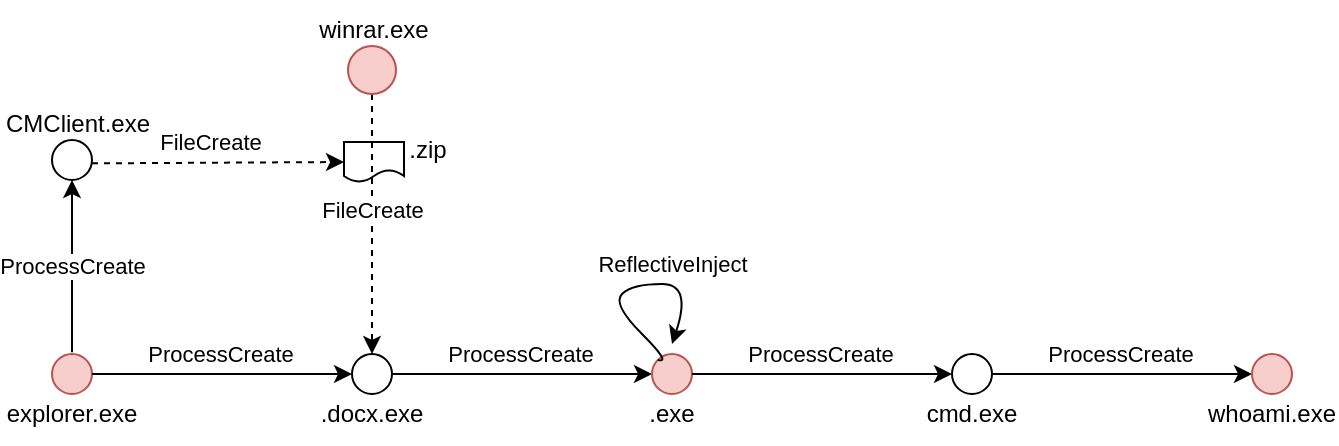 <mxfile version="24.6.5" type="github">
  <diagram name="第 1 页" id="5Uo18wfBu-y3hTD8Gyx5">
    <mxGraphModel dx="863" dy="381" grid="1" gridSize="10" guides="1" tooltips="1" connect="1" arrows="1" fold="1" page="1" pageScale="1" pageWidth="827" pageHeight="1169" math="0" shadow="0">
      <root>
        <mxCell id="0" />
        <mxCell id="1" parent="0" />
        <mxCell id="jvWQYEqCOIVOs4PS9VrX-1" value="" style="ellipse;whiteSpace=wrap;html=1;aspect=fixed;fillColor=#f8cecc;strokeColor=#b85450;" vertex="1" parent="1">
          <mxGeometry x="140" y="275" width="20" height="20" as="geometry" />
        </mxCell>
        <mxCell id="jvWQYEqCOIVOs4PS9VrX-2" value="" style="endArrow=classic;html=1;rounded=0;exitX=1;exitY=0.5;exitDx=0;exitDy=0;" edge="1" parent="1" source="jvWQYEqCOIVOs4PS9VrX-1">
          <mxGeometry width="50" height="50" relative="1" as="geometry">
            <mxPoint x="390" y="270" as="sourcePoint" />
            <mxPoint x="290" y="285" as="targetPoint" />
          </mxGeometry>
        </mxCell>
        <mxCell id="jvWQYEqCOIVOs4PS9VrX-3" value="ProcessCreate" style="edgeLabel;html=1;align=center;verticalAlign=middle;resizable=0;points=[];" vertex="1" connectable="0" parent="jvWQYEqCOIVOs4PS9VrX-2">
          <mxGeometry x="-0.16" y="3" relative="1" as="geometry">
            <mxPoint x="9" y="-7" as="offset" />
          </mxGeometry>
        </mxCell>
        <mxCell id="jvWQYEqCOIVOs4PS9VrX-4" value="" style="ellipse;whiteSpace=wrap;html=1;aspect=fixed;" vertex="1" parent="1">
          <mxGeometry x="290" y="275" width="20" height="20" as="geometry" />
        </mxCell>
        <mxCell id="jvWQYEqCOIVOs4PS9VrX-5" value="" style="endArrow=classic;html=1;rounded=0;exitX=1;exitY=0.5;exitDx=0;exitDy=0;" edge="1" parent="1" source="jvWQYEqCOIVOs4PS9VrX-4">
          <mxGeometry width="50" height="50" relative="1" as="geometry">
            <mxPoint x="540" y="270" as="sourcePoint" />
            <mxPoint x="440" y="285" as="targetPoint" />
          </mxGeometry>
        </mxCell>
        <mxCell id="jvWQYEqCOIVOs4PS9VrX-6" value="ProcessCreate" style="edgeLabel;html=1;align=center;verticalAlign=middle;resizable=0;points=[];" vertex="1" connectable="0" parent="jvWQYEqCOIVOs4PS9VrX-5">
          <mxGeometry x="-0.16" y="3" relative="1" as="geometry">
            <mxPoint x="9" y="-7" as="offset" />
          </mxGeometry>
        </mxCell>
        <mxCell id="jvWQYEqCOIVOs4PS9VrX-10" value="explorer.exe" style="text;strokeColor=none;align=center;fillColor=none;html=1;verticalAlign=middle;whiteSpace=wrap;rounded=0;" vertex="1" parent="1">
          <mxGeometry x="120" y="290" width="60" height="30" as="geometry" />
        </mxCell>
        <mxCell id="jvWQYEqCOIVOs4PS9VrX-11" value=".docx.exe" style="text;strokeColor=none;align=center;fillColor=none;html=1;verticalAlign=middle;whiteSpace=wrap;rounded=0;" vertex="1" parent="1">
          <mxGeometry x="270" y="290" width="60" height="30" as="geometry" />
        </mxCell>
        <mxCell id="jvWQYEqCOIVOs4PS9VrX-12" value="" style="ellipse;whiteSpace=wrap;html=1;aspect=fixed;fillColor=#f8cecc;strokeColor=#b85450;" vertex="1" parent="1">
          <mxGeometry x="440" y="275" width="20" height="20" as="geometry" />
        </mxCell>
        <mxCell id="jvWQYEqCOIVOs4PS9VrX-13" value="" style="endArrow=classic;html=1;rounded=0;exitX=1;exitY=0.5;exitDx=0;exitDy=0;" edge="1" parent="1" source="jvWQYEqCOIVOs4PS9VrX-12">
          <mxGeometry width="50" height="50" relative="1" as="geometry">
            <mxPoint x="690" y="270" as="sourcePoint" />
            <mxPoint x="590" y="285" as="targetPoint" />
          </mxGeometry>
        </mxCell>
        <mxCell id="jvWQYEqCOIVOs4PS9VrX-14" value="ProcessCreate" style="edgeLabel;html=1;align=center;verticalAlign=middle;resizable=0;points=[];" vertex="1" connectable="0" parent="jvWQYEqCOIVOs4PS9VrX-13">
          <mxGeometry x="-0.16" y="3" relative="1" as="geometry">
            <mxPoint x="9" y="-7" as="offset" />
          </mxGeometry>
        </mxCell>
        <mxCell id="jvWQYEqCOIVOs4PS9VrX-15" value=".exe" style="text;strokeColor=none;align=center;fillColor=none;html=1;verticalAlign=middle;whiteSpace=wrap;rounded=0;" vertex="1" parent="1">
          <mxGeometry x="420" y="290" width="60" height="30" as="geometry" />
        </mxCell>
        <mxCell id="jvWQYEqCOIVOs4PS9VrX-17" value="" style="ellipse;whiteSpace=wrap;html=1;aspect=fixed;" vertex="1" parent="1">
          <mxGeometry x="590" y="275" width="20" height="20" as="geometry" />
        </mxCell>
        <mxCell id="jvWQYEqCOIVOs4PS9VrX-18" value="" style="endArrow=classic;html=1;rounded=0;exitX=1;exitY=0.5;exitDx=0;exitDy=0;" edge="1" parent="1" source="jvWQYEqCOIVOs4PS9VrX-17">
          <mxGeometry width="50" height="50" relative="1" as="geometry">
            <mxPoint x="840" y="270" as="sourcePoint" />
            <mxPoint x="740" y="285" as="targetPoint" />
          </mxGeometry>
        </mxCell>
        <mxCell id="jvWQYEqCOIVOs4PS9VrX-19" value="ProcessCreate" style="edgeLabel;html=1;align=center;verticalAlign=middle;resizable=0;points=[];" vertex="1" connectable="0" parent="jvWQYEqCOIVOs4PS9VrX-18">
          <mxGeometry x="-0.16" y="3" relative="1" as="geometry">
            <mxPoint x="9" y="-7" as="offset" />
          </mxGeometry>
        </mxCell>
        <mxCell id="jvWQYEqCOIVOs4PS9VrX-20" value="cmd.exe" style="text;strokeColor=none;align=center;fillColor=none;html=1;verticalAlign=middle;whiteSpace=wrap;rounded=0;" vertex="1" parent="1">
          <mxGeometry x="570" y="290" width="60" height="30" as="geometry" />
        </mxCell>
        <mxCell id="jvWQYEqCOIVOs4PS9VrX-21" value="" style="ellipse;whiteSpace=wrap;html=1;aspect=fixed;fillColor=#f8cecc;strokeColor=#b85450;" vertex="1" parent="1">
          <mxGeometry x="740" y="275" width="20" height="20" as="geometry" />
        </mxCell>
        <mxCell id="jvWQYEqCOIVOs4PS9VrX-24" value="whoami.exe" style="text;strokeColor=none;align=center;fillColor=none;html=1;verticalAlign=middle;whiteSpace=wrap;rounded=0;" vertex="1" parent="1">
          <mxGeometry x="720" y="290" width="60" height="30" as="geometry" />
        </mxCell>
        <mxCell id="jvWQYEqCOIVOs4PS9VrX-25" value="" style="endArrow=classic;html=1;rounded=0;exitX=1;exitY=0.5;exitDx=0;exitDy=0;entryX=0.5;entryY=1;entryDx=0;entryDy=0;" edge="1" parent="1" target="jvWQYEqCOIVOs4PS9VrX-27">
          <mxGeometry width="50" height="50" relative="1" as="geometry">
            <mxPoint x="150" y="274.17" as="sourcePoint" />
            <mxPoint x="150" y="190" as="targetPoint" />
          </mxGeometry>
        </mxCell>
        <mxCell id="jvWQYEqCOIVOs4PS9VrX-26" value="ProcessCreate" style="edgeLabel;html=1;align=center;verticalAlign=middle;resizable=0;points=[];" vertex="1" connectable="0" parent="jvWQYEqCOIVOs4PS9VrX-25">
          <mxGeometry x="-0.16" y="3" relative="1" as="geometry">
            <mxPoint x="3" y="-7" as="offset" />
          </mxGeometry>
        </mxCell>
        <mxCell id="jvWQYEqCOIVOs4PS9VrX-27" value="" style="ellipse;whiteSpace=wrap;html=1;aspect=fixed;" vertex="1" parent="1">
          <mxGeometry x="140" y="168" width="20" height="20" as="geometry" />
        </mxCell>
        <mxCell id="jvWQYEqCOIVOs4PS9VrX-28" value="CMClient.exe" style="text;strokeColor=none;align=center;fillColor=none;html=1;verticalAlign=middle;whiteSpace=wrap;rounded=0;" vertex="1" parent="1">
          <mxGeometry x="123" y="145" width="60" height="30" as="geometry" />
        </mxCell>
        <mxCell id="jvWQYEqCOIVOs4PS9VrX-29" value="" style="endArrow=classic;html=1;rounded=0;exitX=1;exitY=0.5;exitDx=0;exitDy=0;edgeStyle=elbowEdgeStyle;dashed=1;entryX=0;entryY=0.5;entryDx=0;entryDy=0;" edge="1" parent="1" target="jvWQYEqCOIVOs4PS9VrX-36">
          <mxGeometry width="50" height="50" relative="1" as="geometry">
            <mxPoint x="160" y="179.58" as="sourcePoint" />
            <mxPoint x="210" y="120" as="targetPoint" />
            <Array as="points">
              <mxPoint x="180" y="180" />
            </Array>
          </mxGeometry>
        </mxCell>
        <mxCell id="jvWQYEqCOIVOs4PS9VrX-30" value="FileCreate" style="edgeLabel;html=1;align=center;verticalAlign=middle;resizable=0;points=[];" vertex="1" connectable="0" parent="jvWQYEqCOIVOs4PS9VrX-29">
          <mxGeometry x="-0.16" y="3" relative="1" as="geometry">
            <mxPoint x="6" y="-7" as="offset" />
          </mxGeometry>
        </mxCell>
        <mxCell id="jvWQYEqCOIVOs4PS9VrX-36" value="" style="shape=document;whiteSpace=wrap;html=1;boundedLbl=1;" vertex="1" parent="1">
          <mxGeometry x="286" y="169" width="30" height="20" as="geometry" />
        </mxCell>
        <mxCell id="jvWQYEqCOIVOs4PS9VrX-37" value=".zip" style="text;strokeColor=none;align=center;fillColor=none;html=1;verticalAlign=middle;whiteSpace=wrap;rounded=0;" vertex="1" parent="1">
          <mxGeometry x="298" y="158" width="60" height="30" as="geometry" />
        </mxCell>
        <mxCell id="jvWQYEqCOIVOs4PS9VrX-40" value="" style="endArrow=classic;html=1;rounded=0;exitX=0.5;exitY=1;exitDx=0;exitDy=0;edgeStyle=elbowEdgeStyle;dashed=1;entryX=0.5;entryY=0;entryDx=0;entryDy=0;" edge="1" parent="1" source="jvWQYEqCOIVOs4PS9VrX-42" target="jvWQYEqCOIVOs4PS9VrX-4">
          <mxGeometry width="50" height="50" relative="1" as="geometry">
            <mxPoint x="234.34" y="192.66" as="sourcePoint" />
            <mxPoint x="234" y="271" as="targetPoint" />
            <Array as="points">
              <mxPoint x="300" y="210" />
            </Array>
          </mxGeometry>
        </mxCell>
        <mxCell id="jvWQYEqCOIVOs4PS9VrX-41" value="FileCreate" style="edgeLabel;html=1;align=center;verticalAlign=middle;resizable=0;points=[];" vertex="1" connectable="0" parent="jvWQYEqCOIVOs4PS9VrX-40">
          <mxGeometry x="-0.16" y="3" relative="1" as="geometry">
            <mxPoint x="-3" y="3" as="offset" />
          </mxGeometry>
        </mxCell>
        <mxCell id="jvWQYEqCOIVOs4PS9VrX-42" value="" style="ellipse;whiteSpace=wrap;html=1;aspect=fixed;fillColor=#f8cecc;strokeColor=#b85450;" vertex="1" parent="1">
          <mxGeometry x="288" y="121" width="24" height="24" as="geometry" />
        </mxCell>
        <mxCell id="jvWQYEqCOIVOs4PS9VrX-45" value="winrar.exe" style="text;strokeColor=none;align=center;fillColor=none;html=1;verticalAlign=middle;whiteSpace=wrap;rounded=0;" vertex="1" parent="1">
          <mxGeometry x="271" y="98" width="60" height="30" as="geometry" />
        </mxCell>
        <mxCell id="jvWQYEqCOIVOs4PS9VrX-50" value="" style="curved=1;endArrow=classic;html=1;rounded=0;exitX=0;exitY=0;exitDx=0;exitDy=0;" edge="1" parent="1" source="jvWQYEqCOIVOs4PS9VrX-12">
          <mxGeometry width="50" height="50" relative="1" as="geometry">
            <mxPoint x="380" y="290" as="sourcePoint" />
            <mxPoint x="450" y="270" as="targetPoint" />
            <Array as="points">
              <mxPoint x="450" y="280" />
              <mxPoint x="420" y="250" />
              <mxPoint x="430" y="240" />
              <mxPoint x="460" y="240" />
            </Array>
          </mxGeometry>
        </mxCell>
        <mxCell id="jvWQYEqCOIVOs4PS9VrX-51" value="ReflectiveInject" style="edgeLabel;html=1;align=center;verticalAlign=middle;resizable=0;points=[];" vertex="1" connectable="0" parent="jvWQYEqCOIVOs4PS9VrX-50">
          <mxGeometry x="0.355" relative="1" as="geometry">
            <mxPoint x="-1" y="-10" as="offset" />
          </mxGeometry>
        </mxCell>
      </root>
    </mxGraphModel>
  </diagram>
</mxfile>
